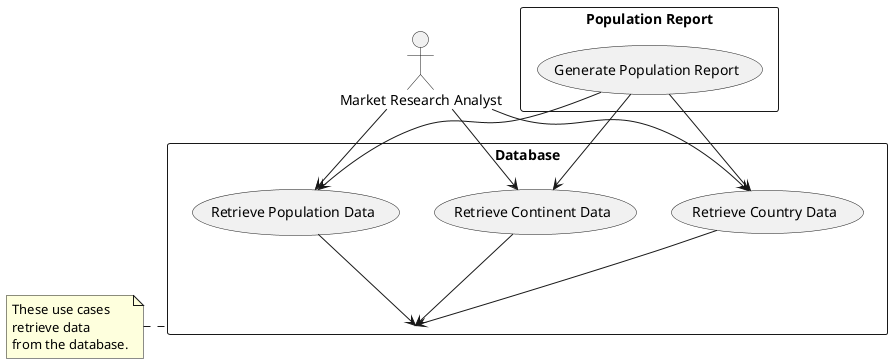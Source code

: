 @startuml

actor "Market Research Analyst" as Analyst

rectangle Database {
    usecase "Retrieve Population Data" as RetrievePopulationData
    usecase "Retrieve Country Data" as RetrieveCountryData
    usecase "Retrieve Continent Data" as RetrieveContinentData
}

rectangle "Population Report" {
    usecase "Generate Population Report" as GeneratePopulationReport
}

Analyst --> RetrievePopulationData
RetrievePopulationData --> Database
Analyst --> RetrieveCountryData
RetrieveCountryData --> Database
Analyst --> RetrieveContinentData
RetrieveContinentData --> Database
GeneratePopulationReport --> RetrievePopulationData
GeneratePopulationReport --> RetrieveCountryData
GeneratePopulationReport --> RetrieveContinentData

note left of Database : These use cases\nretrieve data\nfrom the database.

@enduml
